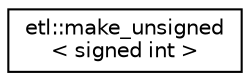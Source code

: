 digraph "Graphical Class Hierarchy"
{
  edge [fontname="Helvetica",fontsize="10",labelfontname="Helvetica",labelfontsize="10"];
  node [fontname="Helvetica",fontsize="10",shape=record];
  rankdir="LR";
  Node0 [label="etl::make_unsigned\l\< signed int \>",height=0.2,width=0.4,color="black", fillcolor="white", style="filled",URL="$structetl_1_1make__unsigned_3_01signed_01int_01_4.html"];
}

